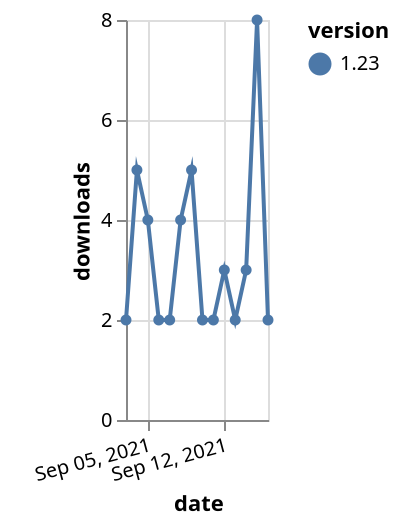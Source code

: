 {"$schema": "https://vega.github.io/schema/vega-lite/v5.json", "description": "A simple bar chart with embedded data.", "data": {"values": [{"date": "2021-09-03", "total": 3542, "delta": 2, "version": "1.23"}, {"date": "2021-09-04", "total": 3547, "delta": 5, "version": "1.23"}, {"date": "2021-09-05", "total": 3551, "delta": 4, "version": "1.23"}, {"date": "2021-09-06", "total": 3553, "delta": 2, "version": "1.23"}, {"date": "2021-09-07", "total": 3555, "delta": 2, "version": "1.23"}, {"date": "2021-09-08", "total": 3559, "delta": 4, "version": "1.23"}, {"date": "2021-09-09", "total": 3564, "delta": 5, "version": "1.23"}, {"date": "2021-09-10", "total": 3566, "delta": 2, "version": "1.23"}, {"date": "2021-09-11", "total": 3568, "delta": 2, "version": "1.23"}, {"date": "2021-09-12", "total": 3571, "delta": 3, "version": "1.23"}, {"date": "2021-09-13", "total": 3573, "delta": 2, "version": "1.23"}, {"date": "2021-09-14", "total": 3576, "delta": 3, "version": "1.23"}, {"date": "2021-09-15", "total": 3584, "delta": 8, "version": "1.23"}, {"date": "2021-09-16", "total": 3586, "delta": 2, "version": "1.23"}]}, "width": "container", "mark": {"type": "line", "point": {"filled": true}}, "encoding": {"x": {"field": "date", "type": "temporal", "timeUnit": "yearmonthdate", "title": "date", "axis": {"labelAngle": -15}}, "y": {"field": "delta", "type": "quantitative", "title": "downloads"}, "color": {"field": "version", "type": "nominal"}, "tooltip": {"field": "delta"}}}